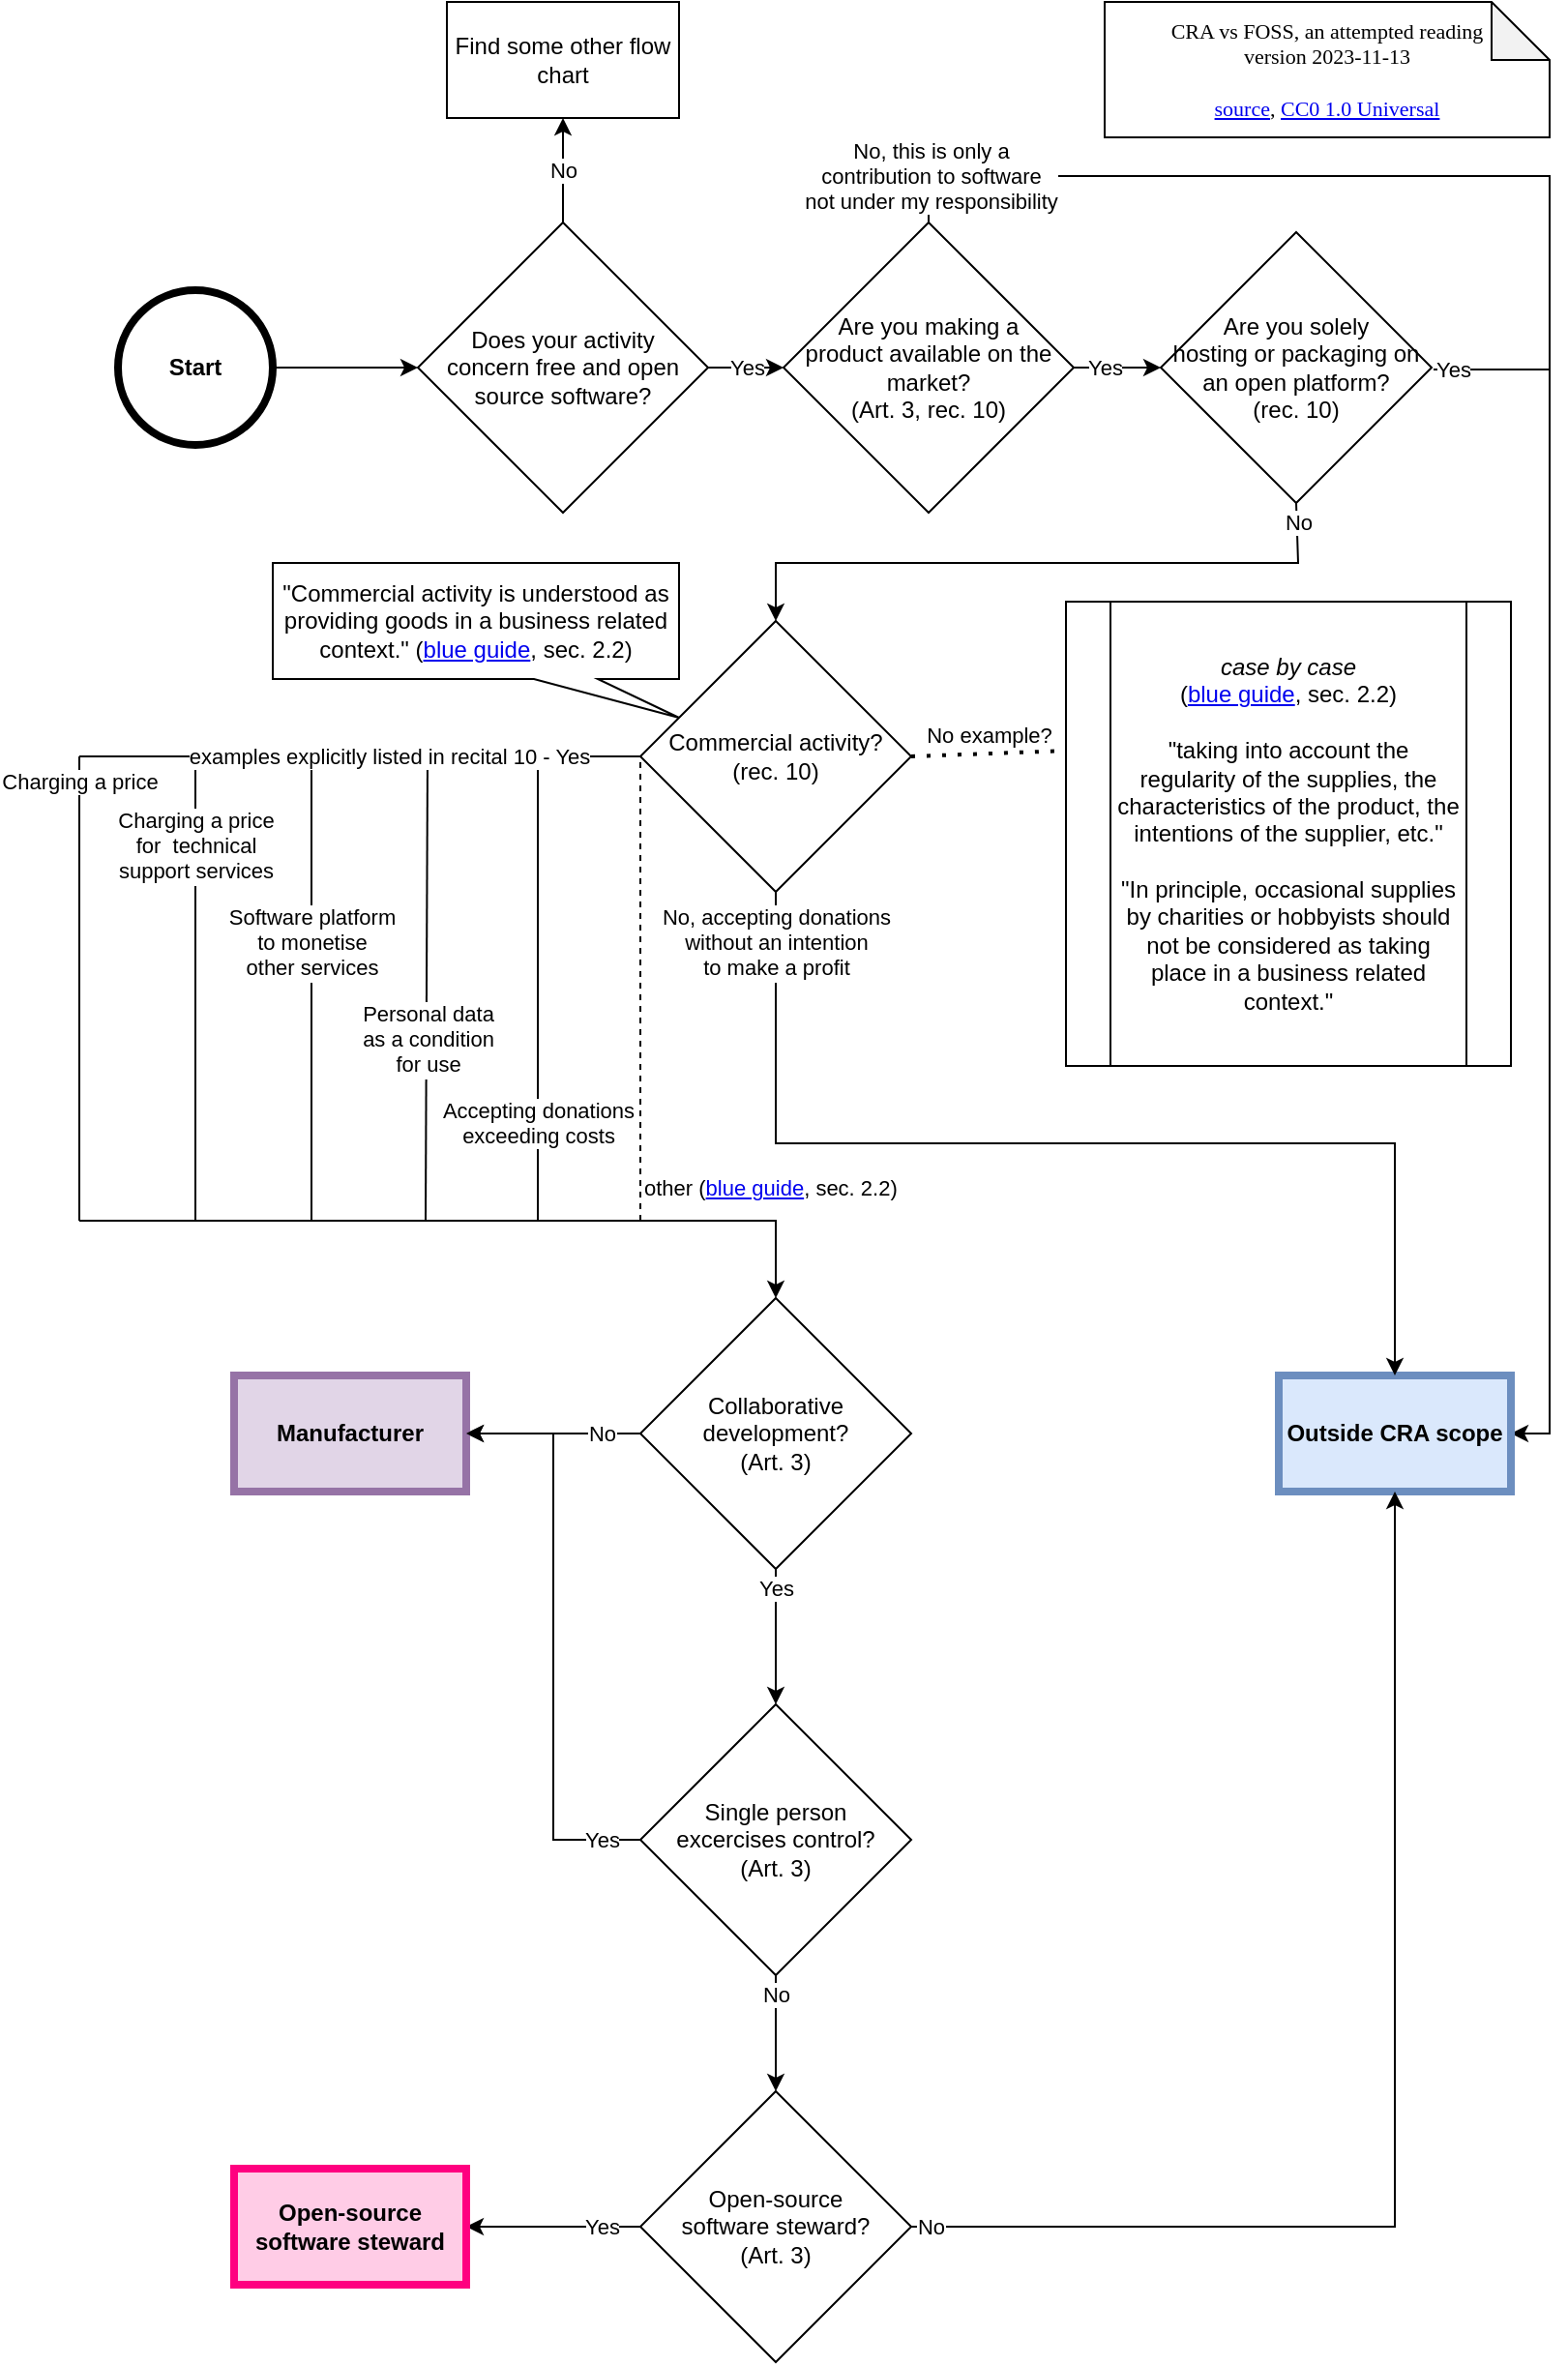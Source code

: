 <mxfile version="22.1.0" type="github">
  <diagram id="C5RBs43oDa-KdzZeNtuy" name="Page-1">
    <mxGraphModel dx="1036" dy="696" grid="1" gridSize="10" guides="1" tooltips="1" connect="1" arrows="1" fold="1" page="1" pageScale="1" pageWidth="827" pageHeight="1169" math="0" shadow="0">
      <root>
        <mxCell id="WIyWlLk6GJQsqaUBKTNV-0" />
        <mxCell id="WIyWlLk6GJQsqaUBKTNV-1" parent="WIyWlLk6GJQsqaUBKTNV-0" />
        <mxCell id="M7sf1WBETRBUM8MKy9Nu-1" value="Commercial activity?&lt;br&gt;(rec. 10)" style="rhombus;whiteSpace=wrap;html=1;fontStyle=0" parent="WIyWlLk6GJQsqaUBKTNV-1" vertex="1">
          <mxGeometry x="330" y="330" width="140" height="140" as="geometry" />
        </mxCell>
        <mxCell id="M7sf1WBETRBUM8MKy9Nu-7" value="" style="edgeStyle=orthogonalEdgeStyle;rounded=0;orthogonalLoop=1;jettySize=auto;html=1;fontStyle=0" parent="WIyWlLk6GJQsqaUBKTNV-1" source="M7sf1WBETRBUM8MKy9Nu-2" target="M7sf1WBETRBUM8MKy9Nu-6" edge="1">
          <mxGeometry relative="1" as="geometry" />
        </mxCell>
        <mxCell id="M7sf1WBETRBUM8MKy9Nu-2" value="Start" style="ellipse;whiteSpace=wrap;html=1;aspect=fixed;fontStyle=1;strokeWidth=4;" parent="WIyWlLk6GJQsqaUBKTNV-1" vertex="1">
          <mxGeometry x="60" y="159" width="80" height="80" as="geometry" />
        </mxCell>
        <mxCell id="M7sf1WBETRBUM8MKy9Nu-9" value="Yes" style="edgeStyle=orthogonalEdgeStyle;rounded=0;orthogonalLoop=1;jettySize=auto;html=1;fontStyle=0" parent="WIyWlLk6GJQsqaUBKTNV-1" source="M7sf1WBETRBUM8MKy9Nu-3" target="M7sf1WBETRBUM8MKy9Nu-4" edge="1">
          <mxGeometry x="-0.289" relative="1" as="geometry">
            <mxPoint as="offset" />
          </mxGeometry>
        </mxCell>
        <mxCell id="M7sf1WBETRBUM8MKy9Nu-28" value="&lt;div&gt;No, this is only a&lt;br&gt;contribution to software&lt;br&gt;not under my responsibility&lt;br&gt;&lt;/div&gt;" style="edgeStyle=orthogonalEdgeStyle;rounded=0;orthogonalLoop=1;jettySize=auto;html=1;entryX=1;entryY=0.5;entryDx=0;entryDy=0;fontStyle=0" parent="WIyWlLk6GJQsqaUBKTNV-1" source="M7sf1WBETRBUM8MKy9Nu-3" target="M7sf1WBETRBUM8MKy9Nu-26" edge="1">
          <mxGeometry x="-0.951" relative="1" as="geometry">
            <Array as="points">
              <mxPoint x="479" y="100" />
              <mxPoint x="800" y="100" />
              <mxPoint x="800" y="750" />
            </Array>
            <mxPoint as="offset" />
          </mxGeometry>
        </mxCell>
        <mxCell id="M7sf1WBETRBUM8MKy9Nu-3" value="Are you making a&lt;br&gt;product available on the market?&lt;br&gt;(Art. 3, rec. 10)" style="rhombus;whiteSpace=wrap;html=1;fontSize=12;fontStyle=0" parent="WIyWlLk6GJQsqaUBKTNV-1" vertex="1">
          <mxGeometry x="404" y="124" width="150" height="150" as="geometry" />
        </mxCell>
        <mxCell id="M7sf1WBETRBUM8MKy9Nu-4" value="Are you solely&lt;br&gt;hosting or packaging on an open platform?&lt;br&gt;(rec. 10)" style="rhombus;whiteSpace=wrap;html=1;fontStyle=0" parent="WIyWlLk6GJQsqaUBKTNV-1" vertex="1">
          <mxGeometry x="599" y="129" width="140" height="140" as="geometry" />
        </mxCell>
        <mxCell id="M7sf1WBETRBUM8MKy9Nu-5" value="Find some other flow chart" style="rounded=0;whiteSpace=wrap;html=1;fontStyle=0" parent="WIyWlLk6GJQsqaUBKTNV-1" vertex="1">
          <mxGeometry x="230" y="10" width="120" height="60" as="geometry" />
        </mxCell>
        <mxCell id="M7sf1WBETRBUM8MKy9Nu-8" value="Yes" style="edgeStyle=orthogonalEdgeStyle;rounded=0;orthogonalLoop=1;jettySize=auto;html=1;fontStyle=0" parent="WIyWlLk6GJQsqaUBKTNV-1" source="M7sf1WBETRBUM8MKy9Nu-6" target="M7sf1WBETRBUM8MKy9Nu-3" edge="1">
          <mxGeometry relative="1" as="geometry" />
        </mxCell>
        <mxCell id="M7sf1WBETRBUM8MKy9Nu-10" value="No" style="edgeStyle=orthogonalEdgeStyle;rounded=0;orthogonalLoop=1;jettySize=auto;html=1;fontStyle=0" parent="WIyWlLk6GJQsqaUBKTNV-1" source="M7sf1WBETRBUM8MKy9Nu-6" target="M7sf1WBETRBUM8MKy9Nu-5" edge="1">
          <mxGeometry relative="1" as="geometry" />
        </mxCell>
        <mxCell id="M7sf1WBETRBUM8MKy9Nu-6" value="Does your activity&lt;br&gt;concern free and open source software?" style="rhombus;whiteSpace=wrap;html=1;fontSize=12;fontStyle=0" parent="WIyWlLk6GJQsqaUBKTNV-1" vertex="1">
          <mxGeometry x="215" y="124" width="150" height="150" as="geometry" />
        </mxCell>
        <mxCell id="M7sf1WBETRBUM8MKy9Nu-12" value="No" style="endArrow=classic;html=1;rounded=0;entryX=0.5;entryY=0;entryDx=0;entryDy=0;exitX=0.5;exitY=1;exitDx=0;exitDy=0;fontStyle=0" parent="WIyWlLk6GJQsqaUBKTNV-1" source="M7sf1WBETRBUM8MKy9Nu-4" target="M7sf1WBETRBUM8MKy9Nu-1" edge="1">
          <mxGeometry x="-0.939" y="1" width="50" height="50" relative="1" as="geometry">
            <mxPoint x="400" y="320" as="sourcePoint" />
            <mxPoint x="450" y="270" as="targetPoint" />
            <Array as="points">
              <mxPoint x="670" y="300" />
              <mxPoint x="400" y="300" />
            </Array>
            <mxPoint as="offset" />
          </mxGeometry>
        </mxCell>
        <mxCell id="M7sf1WBETRBUM8MKy9Nu-31" value="No" style="edgeStyle=orthogonalEdgeStyle;rounded=0;orthogonalLoop=1;jettySize=auto;html=1;entryX=1;entryY=0.5;entryDx=0;entryDy=0;fontStyle=0" parent="WIyWlLk6GJQsqaUBKTNV-1" source="M7sf1WBETRBUM8MKy9Nu-13" target="M7sf1WBETRBUM8MKy9Nu-30" edge="1">
          <mxGeometry x="-0.556" relative="1" as="geometry">
            <mxPoint as="offset" />
          </mxGeometry>
        </mxCell>
        <mxCell id="M7sf1WBETRBUM8MKy9Nu-33" value="Yes" style="edgeStyle=orthogonalEdgeStyle;rounded=0;orthogonalLoop=1;jettySize=auto;html=1;entryX=0.5;entryY=0;entryDx=0;entryDy=0;fontStyle=0" parent="WIyWlLk6GJQsqaUBKTNV-1" source="M7sf1WBETRBUM8MKy9Nu-13" target="M7sf1WBETRBUM8MKy9Nu-32" edge="1">
          <mxGeometry x="-0.714" relative="1" as="geometry">
            <mxPoint as="offset" />
            <mxPoint x="500" y="850" as="targetPoint" />
            <Array as="points" />
          </mxGeometry>
        </mxCell>
        <mxCell id="M7sf1WBETRBUM8MKy9Nu-13" value="Collaborative development?&lt;br&gt;(Art. 3)" style="rhombus;whiteSpace=wrap;html=1;fontStyle=0" parent="WIyWlLk6GJQsqaUBKTNV-1" vertex="1">
          <mxGeometry x="330" y="680" width="140" height="140" as="geometry" />
        </mxCell>
        <mxCell id="M7sf1WBETRBUM8MKy9Nu-14" value="&lt;div&gt;Charging a price&lt;/div&gt;" style="endArrow=none;html=1;rounded=0;verticalAlign=top;fontStyle=0" parent="WIyWlLk6GJQsqaUBKTNV-1" edge="1">
          <mxGeometry x="-1" width="50" height="50" relative="1" as="geometry">
            <mxPoint x="40" y="400" as="sourcePoint" />
            <mxPoint x="40" y="640" as="targetPoint" />
            <mxPoint as="offset" />
          </mxGeometry>
        </mxCell>
        <mxCell id="M7sf1WBETRBUM8MKy9Nu-15" value="Charging a price&lt;br&gt;for&amp;nbsp; technical&lt;br&gt;support services" style="endArrow=none;html=1;rounded=0;verticalAlign=top;fontStyle=0" parent="WIyWlLk6GJQsqaUBKTNV-1" edge="1">
          <mxGeometry x="-0.833" width="50" height="50" relative="1" as="geometry">
            <mxPoint x="100" y="400" as="sourcePoint" />
            <mxPoint x="100" y="640" as="targetPoint" />
            <mxPoint as="offset" />
          </mxGeometry>
        </mxCell>
        <mxCell id="M7sf1WBETRBUM8MKy9Nu-17" value="Software platform&lt;br&gt; to monetise&lt;br&gt;other services" style="endArrow=none;html=1;rounded=0;verticalAlign=top;fontStyle=0" parent="WIyWlLk6GJQsqaUBKTNV-1" edge="1">
          <mxGeometry x="0.417" width="50" height="50" relative="1" as="geometry">
            <mxPoint x="160" y="640" as="sourcePoint" />
            <mxPoint x="160" y="400" as="targetPoint" />
            <mxPoint as="offset" />
          </mxGeometry>
        </mxCell>
        <mxCell id="M7sf1WBETRBUM8MKy9Nu-18" value="Personal data&lt;br&gt;as a condition&lt;br&gt;for use" style="endArrow=none;html=1;rounded=0;verticalAlign=top;fontStyle=0" parent="WIyWlLk6GJQsqaUBKTNV-1" edge="1">
          <mxGeometry width="50" height="50" relative="1" as="geometry">
            <mxPoint x="219" y="640" as="sourcePoint" />
            <mxPoint x="220" y="400" as="targetPoint" />
            <mxPoint x="1" as="offset" />
          </mxGeometry>
        </mxCell>
        <mxCell id="M7sf1WBETRBUM8MKy9Nu-19" value="&lt;div&gt;Accepting donations&lt;br&gt;exceeding costs&lt;/div&gt;" style="endArrow=none;html=1;rounded=0;verticalAlign=top;fontStyle=0" parent="WIyWlLk6GJQsqaUBKTNV-1" edge="1">
          <mxGeometry x="-0.417" width="50" height="50" relative="1" as="geometry">
            <mxPoint x="277" y="640" as="sourcePoint" />
            <mxPoint x="277" y="400" as="targetPoint" />
            <mxPoint as="offset" />
          </mxGeometry>
        </mxCell>
        <mxCell id="M7sf1WBETRBUM8MKy9Nu-20" value="&lt;div&gt;examples explicitly listed in recital 10 - Yes&lt;/div&gt;" style="endArrow=none;html=1;rounded=0;entryX=0;entryY=0.5;entryDx=0;entryDy=0;fontStyle=0" parent="WIyWlLk6GJQsqaUBKTNV-1" target="M7sf1WBETRBUM8MKy9Nu-1" edge="1">
          <mxGeometry x="0.103" width="50" height="50" relative="1" as="geometry">
            <mxPoint x="40" y="400" as="sourcePoint" />
            <mxPoint x="460" y="550" as="targetPoint" />
            <mxPoint as="offset" />
          </mxGeometry>
        </mxCell>
        <mxCell id="M7sf1WBETRBUM8MKy9Nu-21" value="" style="endArrow=classic;html=1;rounded=0;entryX=0.5;entryY=0;entryDx=0;entryDy=0;fontStyle=0" parent="WIyWlLk6GJQsqaUBKTNV-1" target="M7sf1WBETRBUM8MKy9Nu-13" edge="1">
          <mxGeometry width="50" height="50" relative="1" as="geometry">
            <mxPoint x="40" y="640" as="sourcePoint" />
            <mxPoint x="460" y="550" as="targetPoint" />
            <Array as="points">
              <mxPoint x="400" y="640" />
            </Array>
          </mxGeometry>
        </mxCell>
        <mxCell id="M7sf1WBETRBUM8MKy9Nu-24" value="" style="endArrow=none;dashed=1;html=1;rounded=0;entryX=0;entryY=0.5;entryDx=0;entryDy=0;fontStyle=0" parent="WIyWlLk6GJQsqaUBKTNV-1" target="M7sf1WBETRBUM8MKy9Nu-1" edge="1">
          <mxGeometry width="50" height="50" relative="1" as="geometry">
            <mxPoint x="330" y="640" as="sourcePoint" />
            <mxPoint x="320" y="390" as="targetPoint" />
          </mxGeometry>
        </mxCell>
        <mxCell id="M7sf1WBETRBUM8MKy9Nu-25" value="other (&lt;a href=&quot;https://eur-lex.europa.eu/legal-content/EN/TXT/PDF/?uri=OJ:C:2022:247:FULL&quot;&gt;blue guide&lt;/a&gt;, sec. 2.2)" style="edgeLabel;html=1;align=left;verticalAlign=top;resizable=0;points=[];fontStyle=0;labelPosition=right;verticalLabelPosition=bottom;" parent="M7sf1WBETRBUM8MKy9Nu-24" vertex="1" connectable="0">
          <mxGeometry x="-0.816" y="-2" relative="1" as="geometry">
            <mxPoint x="-2" y="-8" as="offset" />
          </mxGeometry>
        </mxCell>
        <mxCell id="M7sf1WBETRBUM8MKy9Nu-26" value="Outside CRA scope" style="rounded=0;whiteSpace=wrap;html=1;fillColor=#dae8fc;strokeColor=#6c8ebf;fontStyle=1;strokeWidth=4;" parent="WIyWlLk6GJQsqaUBKTNV-1" vertex="1">
          <mxGeometry x="660" y="720" width="120" height="60" as="geometry" />
        </mxCell>
        <mxCell id="M7sf1WBETRBUM8MKy9Nu-29" value="Yes" style="endArrow=none;html=1;rounded=0;fontStyle=0" parent="WIyWlLk6GJQsqaUBKTNV-1" edge="1">
          <mxGeometry x="-0.667" width="50" height="50" relative="1" as="geometry">
            <mxPoint x="740" y="200" as="sourcePoint" />
            <mxPoint x="800" y="200" as="targetPoint" />
            <mxPoint as="offset" />
          </mxGeometry>
        </mxCell>
        <mxCell id="M7sf1WBETRBUM8MKy9Nu-30" value="Manufacturer" style="rounded=0;whiteSpace=wrap;html=1;fillColor=#e1d5e7;strokeColor=#9673a6;fontStyle=1;strokeWidth=4;" parent="WIyWlLk6GJQsqaUBKTNV-1" vertex="1">
          <mxGeometry x="120" y="720" width="120" height="60" as="geometry" />
        </mxCell>
        <mxCell id="M7sf1WBETRBUM8MKy9Nu-34" value="&lt;div&gt;Yes&lt;/div&gt;" style="edgeStyle=orthogonalEdgeStyle;rounded=0;orthogonalLoop=1;jettySize=auto;html=1;entryX=1;entryY=0.5;entryDx=0;entryDy=0;fontStyle=0" parent="WIyWlLk6GJQsqaUBKTNV-1" source="M7sf1WBETRBUM8MKy9Nu-32" target="M7sf1WBETRBUM8MKy9Nu-30" edge="1">
          <mxGeometry x="-0.867" relative="1" as="geometry">
            <mxPoint as="offset" />
          </mxGeometry>
        </mxCell>
        <mxCell id="O-5FuEPC8QDrE3NkY1Fo-1" value="No" style="edgeStyle=orthogonalEdgeStyle;rounded=0;orthogonalLoop=1;jettySize=auto;html=1;fontStyle=0" parent="WIyWlLk6GJQsqaUBKTNV-1" source="M7sf1WBETRBUM8MKy9Nu-32" target="O-5FuEPC8QDrE3NkY1Fo-0" edge="1">
          <mxGeometry x="-0.667" relative="1" as="geometry">
            <mxPoint as="offset" />
          </mxGeometry>
        </mxCell>
        <mxCell id="M7sf1WBETRBUM8MKy9Nu-32" value="Single person&lt;br&gt;excercises control?&lt;br&gt;(Art. 3)" style="rhombus;whiteSpace=wrap;html=1;fontStyle=0" parent="WIyWlLk6GJQsqaUBKTNV-1" vertex="1">
          <mxGeometry x="330" y="890" width="140" height="140" as="geometry" />
        </mxCell>
        <mxCell id="O-5FuEPC8QDrE3NkY1Fo-3" value="No" style="edgeStyle=orthogonalEdgeStyle;rounded=0;orthogonalLoop=1;jettySize=auto;html=1;entryX=0.5;entryY=1;entryDx=0;entryDy=0;fontStyle=0" parent="WIyWlLk6GJQsqaUBKTNV-1" source="O-5FuEPC8QDrE3NkY1Fo-0" target="M7sf1WBETRBUM8MKy9Nu-26" edge="1">
          <mxGeometry x="-0.968" relative="1" as="geometry">
            <mxPoint as="offset" />
          </mxGeometry>
        </mxCell>
        <mxCell id="O-5FuEPC8QDrE3NkY1Fo-4" value="Yes" style="edgeStyle=orthogonalEdgeStyle;rounded=0;orthogonalLoop=1;jettySize=auto;html=1;entryX=1;entryY=0.5;entryDx=0;entryDy=0;fontStyle=0" parent="WIyWlLk6GJQsqaUBKTNV-1" source="O-5FuEPC8QDrE3NkY1Fo-0" target="O-5FuEPC8QDrE3NkY1Fo-2" edge="1">
          <mxGeometry x="-0.556" relative="1" as="geometry">
            <mxPoint as="offset" />
          </mxGeometry>
        </mxCell>
        <mxCell id="O-5FuEPC8QDrE3NkY1Fo-0" value="Open-source&lt;br&gt;software steward?&lt;br&gt;(Art. 3)" style="rhombus;whiteSpace=wrap;html=1;fontStyle=0" parent="WIyWlLk6GJQsqaUBKTNV-1" vertex="1">
          <mxGeometry x="330" y="1090" width="140" height="140" as="geometry" />
        </mxCell>
        <mxCell id="O-5FuEPC8QDrE3NkY1Fo-2" value="Open-source software steward" style="rounded=0;whiteSpace=wrap;html=1;fillColor=#FFCCE6;strokeColor=#FF0080;fontStyle=1;strokeWidth=4;" parent="WIyWlLk6GJQsqaUBKTNV-1" vertex="1">
          <mxGeometry x="120" y="1130" width="120" height="60" as="geometry" />
        </mxCell>
        <mxCell id="O-5FuEPC8QDrE3NkY1Fo-5" value="&lt;div&gt;No, accepting donations&lt;/div&gt;&lt;div&gt;without an intention&lt;/div&gt;&lt;div&gt;to make a profit&lt;/div&gt;" style="endArrow=classic;html=1;rounded=0;entryX=0.5;entryY=0;entryDx=0;entryDy=0;fontStyle=0;exitX=0.5;exitY=1;exitDx=0;exitDy=0;labelPosition=center;verticalLabelPosition=bottom;align=center;verticalAlign=top;" parent="WIyWlLk6GJQsqaUBKTNV-1" target="M7sf1WBETRBUM8MKy9Nu-26" edge="1" source="M7sf1WBETRBUM8MKy9Nu-1">
          <mxGeometry x="-1" width="50" height="50" relative="1" as="geometry">
            <mxPoint x="720" y="640" as="sourcePoint" />
            <mxPoint x="440" y="550" as="targetPoint" />
            <Array as="points">
              <mxPoint x="400" y="600" />
              <mxPoint x="720" y="600" />
            </Array>
            <mxPoint as="offset" />
          </mxGeometry>
        </mxCell>
        <mxCell id="O-5FuEPC8QDrE3NkY1Fo-9" value="&lt;span style=&quot;font-size: 11px; font-family: &amp;quot;FiraSans&amp;quot;;&quot;&gt;CRA vs FOSS, an attempted reading&lt;br&gt;&lt;/span&gt;&lt;div&gt;&lt;span style=&quot;font-size: 11px; font-family: &amp;quot;FiraSans&amp;quot;;&quot;&gt;version 2023-11-13&lt;/span&gt;&lt;/div&gt;&lt;div&gt;&lt;span style=&quot;font-size: 11px; font-family: &amp;quot;FiraSans&amp;quot;;&quot;&gt;&lt;br&gt;&lt;/span&gt;&lt;/div&gt;&lt;div&gt;&lt;span style=&quot;font-size: 11px; font-family: &amp;quot;FiraSans&amp;quot;;&quot;&gt;&lt;a href=&quot;https://github.com/maertsen/cra-foss-diagram&quot;&gt;source&lt;/a&gt;, &lt;/span&gt;&lt;span style=&quot;font-size: 11px; font-family: &amp;quot;FiraSans&amp;quot;;&quot;&gt;&lt;a href=&quot;https://creativecommons.org/publicdomain/zero/1.0/&quot;&gt;CC0 1.0 Universal&lt;/a&gt;&lt;/span&gt;&lt;/div&gt;" style="shape=note;whiteSpace=wrap;html=1;backgroundOutline=1;darkOpacity=0.05;fontStyle=0;fontSize=11;" parent="WIyWlLk6GJQsqaUBKTNV-1" vertex="1">
          <mxGeometry x="570" y="10" width="230" height="70" as="geometry" />
        </mxCell>
        <mxCell id="5jMWU45gTbSRWIbgQp3l-1" value="&quot;Commercial activity is understood as providing goods in a business related context.&quot; (&lt;a href=&quot;https://eur-lex.europa.eu/legal-content/EN/TXT/PDF/?uri=OJ:C:2022:247:FULL&quot;&gt;blue guide&lt;/a&gt;, sec. 2.2)" style="shape=callout;whiteSpace=wrap;html=1;perimeter=calloutPerimeter;position2=0;size=20;position=0.2;base=33;flipH=1;" vertex="1" parent="WIyWlLk6GJQsqaUBKTNV-1">
          <mxGeometry x="140" y="300" width="210" height="80" as="geometry" />
        </mxCell>
        <mxCell id="5jMWU45gTbSRWIbgQp3l-3" value="&lt;div&gt;&lt;i&gt;case by case&lt;br&gt;&lt;/i&gt;(&lt;a href=&quot;https://eur-lex.europa.eu/legal-content/EN/TXT/PDF/?uri=OJ:C:2022:247:FULL&quot;&gt;blue guide&lt;/a&gt;, sec. 2.2)&lt;br&gt;&lt;br&gt;&lt;/div&gt;&lt;div&gt;&quot;taking into account the &lt;br&gt;regularity of the supplies, the characteristics of the product, the intentions of the supplier, etc.&quot;&lt;br&gt;&lt;/div&gt;&lt;div&gt;&lt;br&gt;&quot;In principle, occasional supplies by charities or hobbyists should not be considered as taking&lt;br&gt;place in a business related context.&quot;&lt;br&gt;&lt;/div&gt;" style="shape=process;whiteSpace=wrap;html=1;backgroundOutline=1;" vertex="1" parent="WIyWlLk6GJQsqaUBKTNV-1">
          <mxGeometry x="550" y="320" width="230" height="240" as="geometry" />
        </mxCell>
        <mxCell id="5jMWU45gTbSRWIbgQp3l-8" value="No example?" style="endArrow=none;dashed=1;html=1;dashPattern=1 3;strokeWidth=2;rounded=0;entryX=0.001;entryY=0.321;entryDx=0;entryDy=0;entryPerimeter=0;exitX=1;exitY=0.5;exitDx=0;exitDy=0;" edge="1" parent="WIyWlLk6GJQsqaUBKTNV-1" source="M7sf1WBETRBUM8MKy9Nu-1" target="5jMWU45gTbSRWIbgQp3l-3">
          <mxGeometry x="-0.004" y="10" width="50" height="50" relative="1" as="geometry">
            <mxPoint x="560" y="570" as="sourcePoint" />
            <mxPoint x="610" y="520" as="targetPoint" />
            <mxPoint as="offset" />
          </mxGeometry>
        </mxCell>
      </root>
    </mxGraphModel>
  </diagram>
</mxfile>
